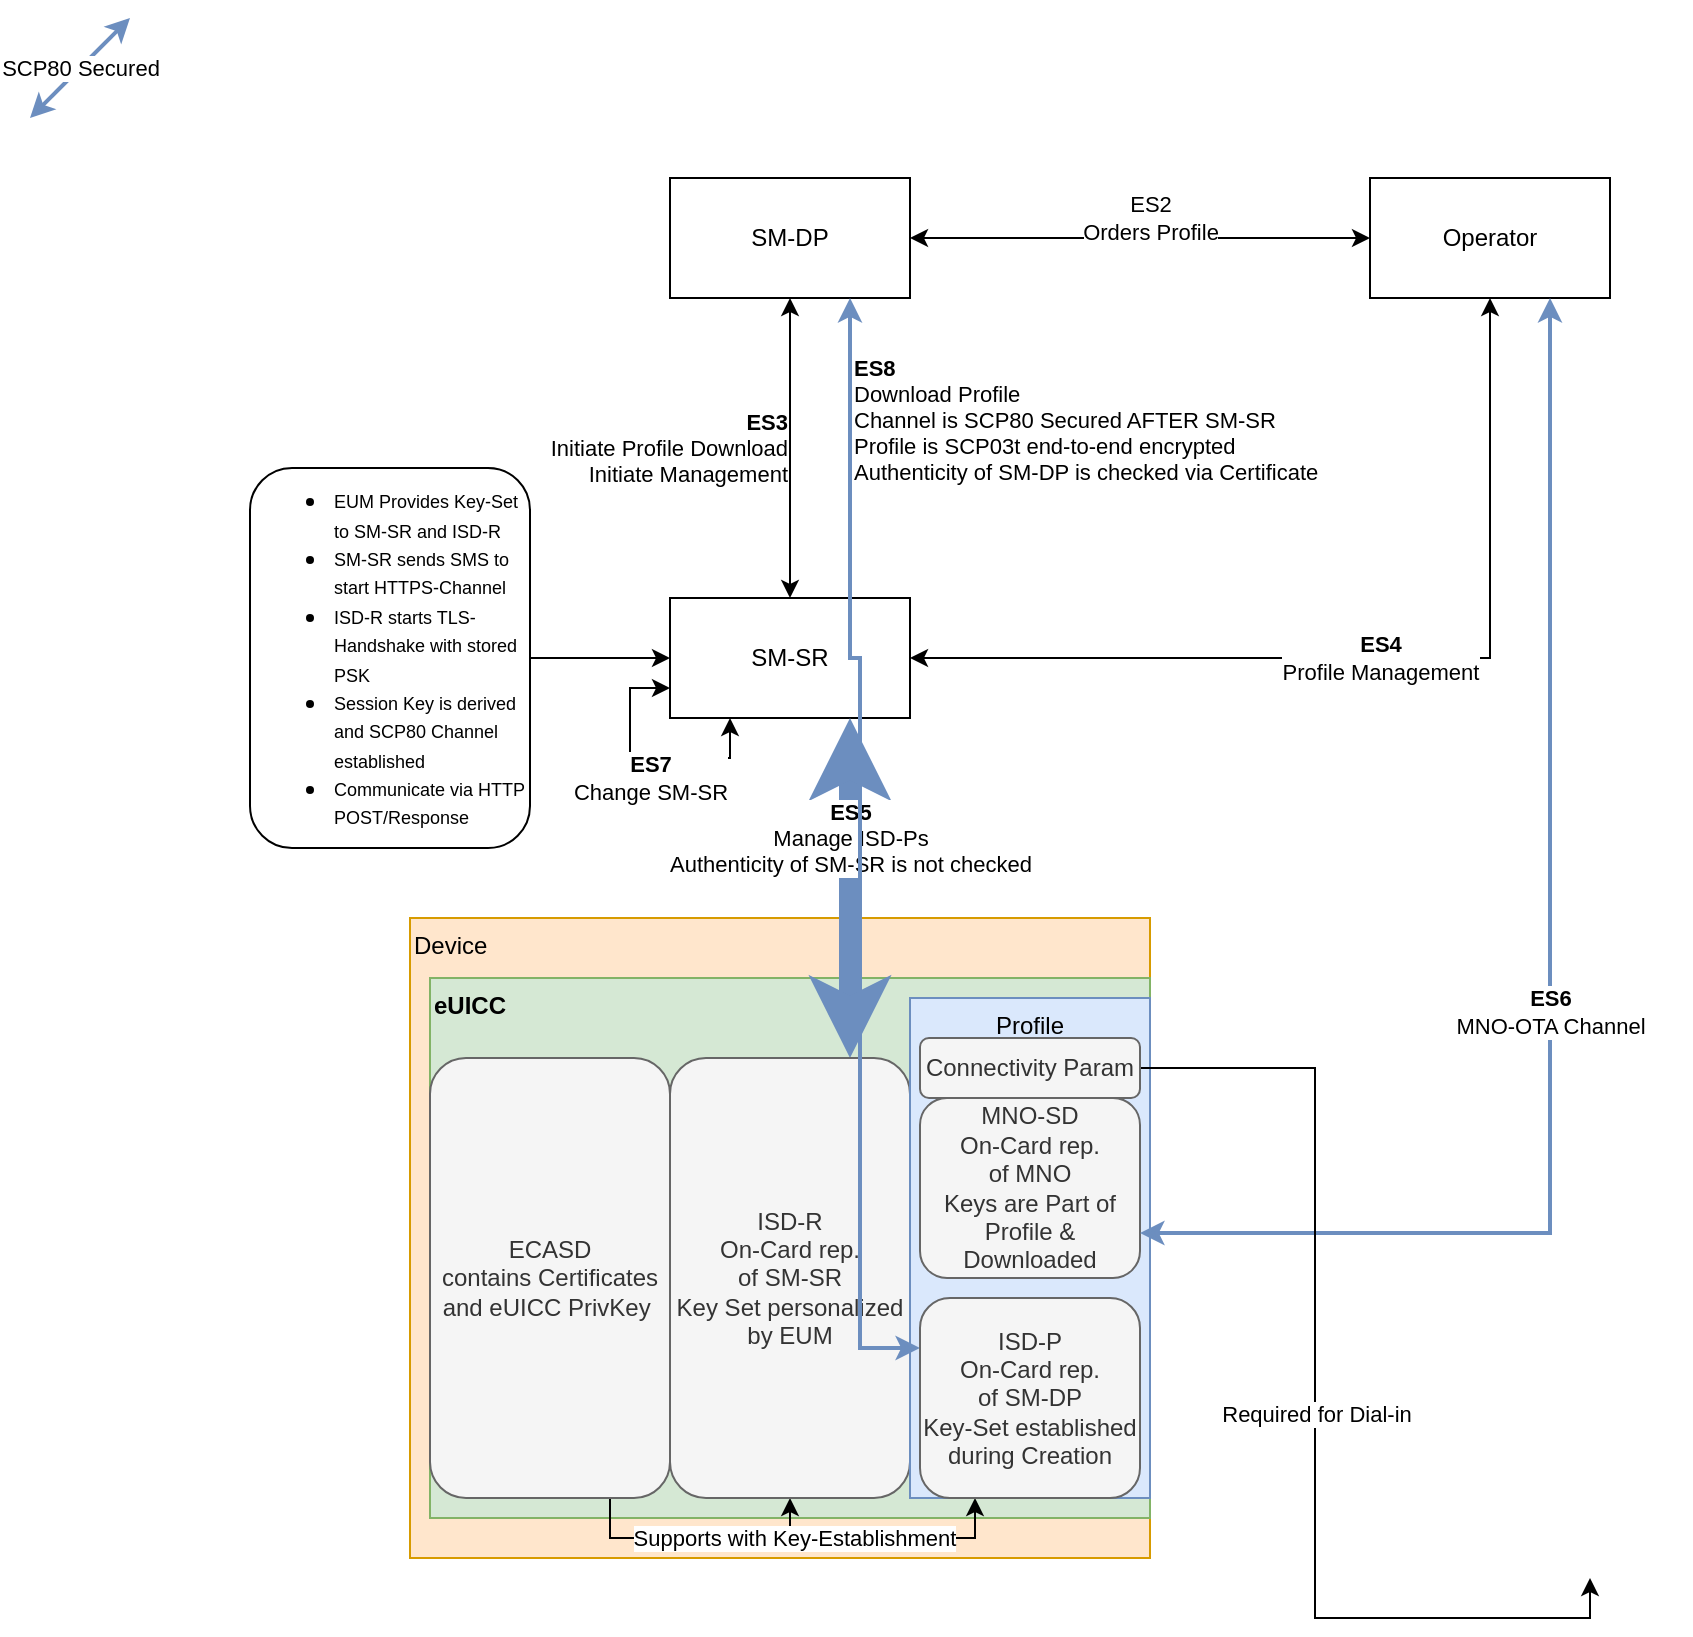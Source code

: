 <mxfile version="17.4.5" type="github">
  <diagram id="QQGfE8T_0_qTIBGh_q0m" name="Page-1">
    <mxGraphModel dx="1220" dy="1112" grid="1" gridSize="10" guides="1" tooltips="1" connect="1" arrows="1" fold="1" page="1" pageScale="1" pageWidth="850" pageHeight="1100" math="0" shadow="0">
      <root>
        <mxCell id="0" />
        <mxCell id="1" parent="0" />
        <mxCell id="Zc0bt-CZmAqfDHOWrtF3-1" value="Device" style="rounded=0;whiteSpace=wrap;html=1;fillColor=#ffe6cc;strokeColor=#d79b00;verticalAlign=top;align=left;" vertex="1" parent="1">
          <mxGeometry x="210" y="470" width="370" height="320" as="geometry" />
        </mxCell>
        <mxCell id="Zc0bt-CZmAqfDHOWrtF3-2" value="ES2&lt;br&gt;Orders Profile" style="edgeStyle=orthogonalEdgeStyle;rounded=0;orthogonalLoop=1;jettySize=auto;html=1;exitX=1;exitY=0.5;exitDx=0;exitDy=0;startArrow=classic;startFill=1;" edge="1" parent="1" source="-lQ-ry36EHElyneKfI74-1" target="-lQ-ry36EHElyneKfI74-4">
          <mxGeometry x="0.043" y="10" relative="1" as="geometry">
            <mxPoint as="offset" />
          </mxGeometry>
        </mxCell>
        <mxCell id="-lQ-ry36EHElyneKfI74-1" value="SM-DP" style="rounded=0;whiteSpace=wrap;html=1;" parent="1" vertex="1">
          <mxGeometry x="340" y="100" width="120" height="60" as="geometry" />
        </mxCell>
        <mxCell id="-lQ-ry36EHElyneKfI74-3" value="eUICC" style="rounded=0;whiteSpace=wrap;html=1;verticalAlign=top;fillColor=#d5e8d4;strokeColor=#82b366;align=left;fontStyle=1" parent="1" vertex="1">
          <mxGeometry x="220" y="500" width="360" height="270" as="geometry" />
        </mxCell>
        <mxCell id="Zc0bt-CZmAqfDHOWrtF3-5" value="&lt;b&gt;ES4&lt;/b&gt;&lt;br&gt;Profile Management" style="edgeStyle=orthogonalEdgeStyle;rounded=0;orthogonalLoop=1;jettySize=auto;html=1;exitX=0.5;exitY=1;exitDx=0;exitDy=0;entryX=1;entryY=0.5;entryDx=0;entryDy=0;startArrow=classic;startFill=1;" edge="1" parent="1" source="-lQ-ry36EHElyneKfI74-4" target="-lQ-ry36EHElyneKfI74-2">
          <mxGeometry relative="1" as="geometry" />
        </mxCell>
        <mxCell id="-lQ-ry36EHElyneKfI74-4" value="Operator" style="rounded=0;whiteSpace=wrap;html=1;" parent="1" vertex="1">
          <mxGeometry x="690" y="100" width="120" height="60" as="geometry" />
        </mxCell>
        <mxCell id="Zc0bt-CZmAqfDHOWrtF3-6" value="&lt;b&gt;ES3&lt;/b&gt;&lt;br&gt;Initiate Profile Download&lt;br&gt;Initiate Management" style="edgeStyle=orthogonalEdgeStyle;rounded=0;orthogonalLoop=1;jettySize=auto;html=1;exitX=0.5;exitY=0;exitDx=0;exitDy=0;entryX=0.5;entryY=1;entryDx=0;entryDy=0;startArrow=classic;startFill=1;align=right;" edge="1" parent="1" source="-lQ-ry36EHElyneKfI74-2" target="-lQ-ry36EHElyneKfI74-1">
          <mxGeometry relative="1" as="geometry" />
        </mxCell>
        <mxCell id="-lQ-ry36EHElyneKfI74-2" value="SM-SR" style="rounded=0;whiteSpace=wrap;html=1;" parent="1" vertex="1">
          <mxGeometry x="340" y="310" width="120" height="60" as="geometry" />
        </mxCell>
        <mxCell id="-lQ-ry36EHElyneKfI74-17" style="edgeStyle=orthogonalEdgeStyle;rounded=0;orthogonalLoop=1;jettySize=auto;html=1;exitX=0.75;exitY=1;exitDx=0;exitDy=0;entryX=0.5;entryY=1;entryDx=0;entryDy=0;fontSize=9;startArrow=none;startFill=0;" parent="1" source="-lQ-ry36EHElyneKfI74-5" target="-lQ-ry36EHElyneKfI74-6" edge="1">
          <mxGeometry relative="1" as="geometry" />
        </mxCell>
        <mxCell id="-lQ-ry36EHElyneKfI74-18" value="&lt;font style=&quot;font-size: 11px&quot;&gt;Supports with Key-Establishment&lt;/font&gt;" style="edgeStyle=orthogonalEdgeStyle;rounded=0;orthogonalLoop=1;jettySize=auto;html=1;exitX=0.75;exitY=1;exitDx=0;exitDy=0;entryX=0.25;entryY=1;entryDx=0;entryDy=0;fontSize=9;startArrow=none;startFill=0;" parent="1" source="-lQ-ry36EHElyneKfI74-5" target="-lQ-ry36EHElyneKfI74-7" edge="1">
          <mxGeometry relative="1" as="geometry" />
        </mxCell>
        <mxCell id="-lQ-ry36EHElyneKfI74-5" value="ECASD&lt;br&gt;contains Certificates and eUICC PrivKey&amp;nbsp;" style="rounded=1;whiteSpace=wrap;html=1;fillColor=#f5f5f5;fontColor=#333333;strokeColor=#666666;" parent="1" vertex="1">
          <mxGeometry x="220" y="540" width="120" height="220" as="geometry" />
        </mxCell>
        <mxCell id="-lQ-ry36EHElyneKfI74-12" value="&lt;b&gt;ES5&lt;/b&gt;&lt;br&gt;Manage ISD-Ps&lt;br&gt;Authenticity of SM-SR is not checked" style="edgeStyle=orthogonalEdgeStyle;rounded=0;orthogonalLoop=1;jettySize=auto;html=1;exitX=0.75;exitY=0;exitDx=0;exitDy=0;entryX=0.75;entryY=1;entryDx=0;entryDy=0;startArrow=classic;startFill=1;strokeWidth=11;fillColor=#dae8fc;strokeColor=#6c8ebf;" parent="1" source="-lQ-ry36EHElyneKfI74-6" target="-lQ-ry36EHElyneKfI74-2" edge="1">
          <mxGeometry x="0.294" relative="1" as="geometry">
            <Array as="points">
              <mxPoint x="430" y="460" />
              <mxPoint x="430" y="460" />
            </Array>
            <mxPoint as="offset" />
          </mxGeometry>
        </mxCell>
        <mxCell id="-lQ-ry36EHElyneKfI74-6" value="ISD-R&lt;br&gt;On-Card rep. &lt;br&gt;of SM-SR&lt;br&gt;Key Set personalized by EUM" style="rounded=1;whiteSpace=wrap;html=1;fillColor=#f5f5f5;fontColor=#333333;strokeColor=#666666;" parent="1" vertex="1">
          <mxGeometry x="340" y="540" width="120" height="220" as="geometry" />
        </mxCell>
        <mxCell id="-lQ-ry36EHElyneKfI74-11" value="Profile" style="rounded=0;whiteSpace=wrap;html=1;verticalAlign=top;fillColor=#dae8fc;strokeColor=#6c8ebf;" parent="1" vertex="1">
          <mxGeometry x="460" y="510" width="120" height="250" as="geometry" />
        </mxCell>
        <mxCell id="-lQ-ry36EHElyneKfI74-16" value="&lt;font style=&quot;font-size: 11px&quot;&gt;&lt;b&gt;ES8&lt;/b&gt;&lt;br&gt;Download Profile&lt;br&gt;Channel is &lt;/font&gt;&lt;font style=&quot;font-size: 11px&quot;&gt;&lt;font style=&quot;font-size: 11px&quot;&gt;S&lt;/font&gt;CP80 Secured AFTER SM-SR&lt;br&gt;Profile is SCP03t end-to-end encrypted&lt;br&gt;Authenticity of SM-DP is checked via Certificate&lt;br&gt;&lt;/font&gt;" style="edgeStyle=orthogonalEdgeStyle;rounded=0;orthogonalLoop=1;jettySize=auto;html=1;exitX=0.75;exitY=1;exitDx=0;exitDy=0;entryX=0;entryY=0.25;entryDx=0;entryDy=0;fontSize=9;startArrow=classic;startFill=1;align=left;fillColor=#dae8fc;strokeColor=#6c8ebf;strokeWidth=2;" parent="1" source="-lQ-ry36EHElyneKfI74-1" target="-lQ-ry36EHElyneKfI74-7" edge="1">
          <mxGeometry x="-0.784" relative="1" as="geometry">
            <Array as="points">
              <mxPoint x="430" y="340" />
              <mxPoint x="435" y="340" />
              <mxPoint x="435" y="685" />
            </Array>
            <mxPoint as="offset" />
          </mxGeometry>
        </mxCell>
        <mxCell id="-lQ-ry36EHElyneKfI74-7" value="ISD-P&lt;br&gt;On-Card rep. &lt;br&gt;of SM-DP&lt;br&gt;Key-Set established during Creation" style="rounded=1;whiteSpace=wrap;html=1;fillColor=#f5f5f5;strokeColor=#666666;fontColor=#333333;" parent="1" vertex="1">
          <mxGeometry x="465" y="660" width="110" height="100" as="geometry" />
        </mxCell>
        <mxCell id="-lQ-ry36EHElyneKfI74-8" value="MNO-SD&lt;br&gt;On-Card rep.&lt;br&gt;of MNO&lt;br&gt;Keys are Part of Profile &amp;amp; Downloaded" style="rounded=1;whiteSpace=wrap;html=1;fillColor=#f5f5f5;strokeColor=#666666;fontColor=#333333;" parent="1" vertex="1">
          <mxGeometry x="465" y="560" width="110" height="90" as="geometry" />
        </mxCell>
        <mxCell id="-lQ-ry36EHElyneKfI74-20" style="edgeStyle=orthogonalEdgeStyle;rounded=0;orthogonalLoop=1;jettySize=auto;html=1;exitX=1;exitY=0.5;exitDx=0;exitDy=0;fontSize=9;startArrow=none;startFill=0;entryX=0;entryY=0.5;entryDx=0;entryDy=0;" parent="1" source="-lQ-ry36EHElyneKfI74-14" target="-lQ-ry36EHElyneKfI74-2" edge="1">
          <mxGeometry relative="1" as="geometry" />
        </mxCell>
        <mxCell id="-lQ-ry36EHElyneKfI74-14" value="&lt;ul&gt;&lt;li&gt;&lt;font style=&quot;font-size: 9px&quot;&gt;EUM Provides Key-Set to SM-SR and ISD-R&lt;/font&gt;&lt;/li&gt;&lt;li&gt;&lt;font style=&quot;font-size: 9px&quot;&gt;SM-SR sends SMS to start HTTPS-Channel&lt;/font&gt;&lt;/li&gt;&lt;li&gt;&lt;font style=&quot;font-size: 9px&quot;&gt;ISD-R starts TLS-Handshake with stored PSK&lt;/font&gt;&lt;/li&gt;&lt;li&gt;&lt;font style=&quot;font-size: 9px&quot;&gt;Session Key is derived and SCP80 Channel established&lt;/font&gt;&lt;/li&gt;&lt;li&gt;&lt;font style=&quot;font-size: 9px&quot;&gt;Communicate via HTTP POST/Response&amp;nbsp;&lt;/font&gt;&lt;/li&gt;&lt;/ul&gt;" style="whiteSpace=wrap;html=1;backgroundOutline=1;darkOpacity=0.05;rounded=1;align=left;verticalAlign=middle;" parent="1" vertex="1">
          <mxGeometry x="130" y="245" width="140" height="190" as="geometry" />
        </mxCell>
        <mxCell id="-lQ-ry36EHElyneKfI74-15" value="&lt;font style=&quot;font-size: 11px&quot;&gt;&lt;b&gt;ES6&lt;br&gt;&lt;/b&gt;MNO-OTA Channel&lt;br&gt;&lt;/font&gt;" style="edgeStyle=orthogonalEdgeStyle;rounded=0;orthogonalLoop=1;jettySize=auto;html=1;exitX=0.75;exitY=1;exitDx=0;exitDy=0;entryX=1;entryY=0.75;entryDx=0;entryDy=0;fontSize=9;startArrow=classic;startFill=1;strokeWidth=2;fillColor=#dae8fc;strokeColor=#6c8ebf;" parent="1" source="-lQ-ry36EHElyneKfI74-4" target="-lQ-ry36EHElyneKfI74-8" edge="1">
          <mxGeometry x="0.062" relative="1" as="geometry">
            <mxPoint as="offset" />
          </mxGeometry>
        </mxCell>
        <mxCell id="-lQ-ry36EHElyneKfI74-24" value="&lt;font style=&quot;font-size: 11px&quot;&gt;Required for Dial-in&lt;/font&gt;" style="edgeStyle=orthogonalEdgeStyle;rounded=0;orthogonalLoop=1;jettySize=auto;html=1;exitX=1;exitY=0.5;exitDx=0;exitDy=0;entryX=0.5;entryY=1;entryDx=0;entryDy=0;fontSize=9;startArrow=none;startFill=0;" parent="1" source="-lQ-ry36EHElyneKfI74-21" target="-lQ-ry36EHElyneKfI74-23" edge="1">
          <mxGeometry relative="1" as="geometry" />
        </mxCell>
        <mxCell id="-lQ-ry36EHElyneKfI74-21" value="Connectivity Param" style="rounded=1;whiteSpace=wrap;html=1;fillColor=#f5f5f5;strokeColor=#666666;fontColor=#333333;" parent="1" vertex="1">
          <mxGeometry x="465" y="530" width="110" height="30" as="geometry" />
        </mxCell>
        <mxCell id="-lQ-ry36EHElyneKfI74-23" value="" style="shape=image;html=1;verticalAlign=top;verticalLabelPosition=bottom;labelBackgroundColor=#ffffff;imageAspect=0;aspect=fixed;image=https://cdn4.iconfinder.com/data/icons/internet-networking-and-communication-glyph-24/24/Coverage_level_signal_bars_signal_strength_wireless_connectivity_wireless_internet-128.png;rounded=1;fontSize=9;" parent="1" vertex="1">
          <mxGeometry x="750" y="700" width="100" height="100" as="geometry" />
        </mxCell>
        <mxCell id="-lQ-ry36EHElyneKfI74-25" value="SCP80 Secured" style="endArrow=classic;startArrow=classic;html=1;rounded=0;fontSize=11;strokeWidth=2;fillColor=#dae8fc;strokeColor=#6c8ebf;" parent="1" edge="1">
          <mxGeometry width="50" height="50" relative="1" as="geometry">
            <mxPoint x="20" y="70" as="sourcePoint" />
            <mxPoint x="70" y="20" as="targetPoint" />
            <Array as="points">
              <mxPoint x="40" y="50" />
            </Array>
          </mxGeometry>
        </mxCell>
        <mxCell id="Zc0bt-CZmAqfDHOWrtF3-7" value="&lt;b&gt;ES7&lt;br&gt;&lt;/b&gt;Change SM-SR" style="edgeStyle=orthogonalEdgeStyle;rounded=0;orthogonalLoop=1;jettySize=auto;html=1;exitX=0;exitY=0.75;exitDx=0;exitDy=0;entryX=0.25;entryY=1;entryDx=0;entryDy=0;startArrow=classic;startFill=1;" edge="1" parent="1" source="-lQ-ry36EHElyneKfI74-2" target="-lQ-ry36EHElyneKfI74-2">
          <mxGeometry x="0.04" y="-10" relative="1" as="geometry">
            <Array as="points">
              <mxPoint x="320" y="355" />
              <mxPoint x="320" y="390" />
              <mxPoint x="370" y="390" />
            </Array>
            <mxPoint as="offset" />
          </mxGeometry>
        </mxCell>
      </root>
    </mxGraphModel>
  </diagram>
</mxfile>
